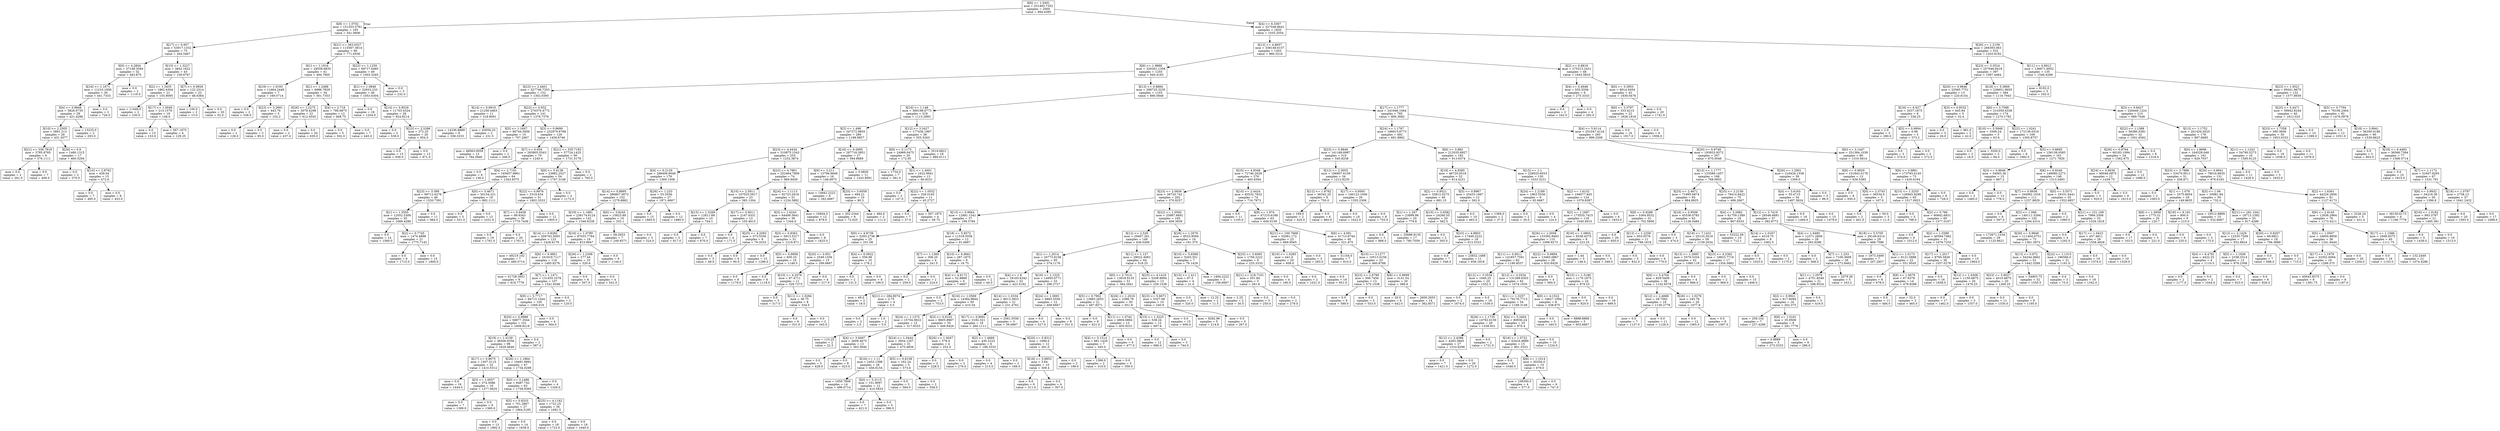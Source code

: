 digraph Tree {
node [shape=box] ;
0 [label="X[6] <= 1.5491\nmse = 331493.7352\nsamples = 2000\nvalue = 994.4385"] ;
1 [label="X[8] <= 1.0702\nmse = 151353.3781\nsamples = 165\nvalue = 541.0606"] ;
0 -> 1 [labeldistance=2.5, labelangle=45, headlabel="True"] ;
2 [label="X[17] <= 0.957\nmse = 53917.1332\nsamples = 75\nvalue = 264.3467"] ;
1 -> 2 ;
3 [label="X[0] <= 4.2804\nmse = 37148.3594\nsamples = 32\nvalue = 483.875"] ;
2 -> 3 ;
4 [label="X[16] <= 1.1671\nmse = 11210.1956\nsamples = 30\nvalue = 441.7333"] ;
3 -> 4 ;
5 [label="X[4] <= 5.9848\nmse = 5826.6735\nsamples = 28\nvalue = 421.4286"] ;
4 -> 5 ;
6 [label="X[10] <= 2.2505\nmse = 3891.213\nsamples = 26\nvalue = 431.3077"] ;
5 -> 6 ;
7 [label="X[21] <= 336.7819\nmse = 3785.8765\nsamples = 9\nvalue = 376.1111"] ;
6 -> 7 ;
8 [label="mse = 0.0\nsamples = 2\nvalue = 261.0"] ;
7 -> 8 ;
9 [label="mse = 0.0\nsamples = 7\nvalue = 409.0"] ;
7 -> 9 ;
10 [label="X[26] <= 0.9\nmse = 1480.1315\nsamples = 17\nvalue = 460.5294"] ;
6 -> 10 ;
11 [label="mse = 0.0\nsamples = 2\nvalue = 370.0"] ;
10 -> 11 ;
12 [label="X[10] <= 2.8762\nmse = 439.04\nsamples = 15\nvalue = 472.6"] ;
10 -> 12 ;
13 [label="mse = 0.0\nsamples = 7\nvalue = 495.0"] ;
12 -> 13 ;
14 [label="mse = 0.0\nsamples = 8\nvalue = 453.0"] ;
12 -> 14 ;
15 [label="mse = 13225.0\nsamples = 2\nvalue = 293.0"] ;
5 -> 15 ;
16 [label="mse = 0.0\nsamples = 2\nvalue = 726.0"] ;
4 -> 16 ;
17 [label="mse = 0.0\nsamples = 2\nvalue = 1116.0"] ;
3 -> 17 ;
18 [label="X[15] <= 1.3227\nmse = 3842.1622\nsamples = 43\nvalue = 100.9767"] ;
2 -> 18 ;
19 [label="X[2] <= 1.3435\nmse = 1862.6304\nsamples = 21\nvalue = 155.8095"] ;
18 -> 19 ;
20 [label="mse = 11449.0\nsamples = 2\nvalue = 230.0"] ;
19 -> 20 ;
21 [label="X[17] <= 1.0046\nmse = 213.1579\nsamples = 19\nvalue = 148.0"] ;
19 -> 21 ;
22 [label="mse = 0.0\nsamples = 15\nvalue = 153.0"] ;
21 -> 22 ;
23 [label="mse = 567.1875\nsamples = 4\nvalue = 129.25"] ;
21 -> 23 ;
24 [label="X[7] <= 0.9926\nmse = 122.2314\nsamples = 22\nvalue = 48.6364"] ;
18 -> 24 ;
25 [label="mse = 100.0\nsamples = 2\nvalue = 15.0"] ;
24 -> 25 ;
26 [label="mse = 0.0\nsamples = 20\nvalue = 52.0"] ;
24 -> 26 ;
27 [label="X[21] <= 363.0327\nmse = 115567.3814\nsamples = 90\nvalue = 771.6556"] ;
1 -> 27 ;
28 [label="X[1] <= 1.1916\nmse = 29559.6835\nsamples = 41\nvalue = 494.7805"] ;
27 -> 28 ;
29 [label="X[19] <= 1.0193\nmse = 11664.2449\nsamples = 7\nvalue = 169.5714"] ;
28 -> 29 ;
30 [label="mse = 0.0\nsamples = 2\nvalue = 338.0"] ;
29 -> 30 ;
31 [label="X[23] <= 3.2691\nmse = 443.76\nsamples = 5\nvalue = 102.2"] ;
29 -> 31 ;
32 [label="mse = 0.0\nsamples = 2\nvalue = 128.0"] ;
31 -> 32 ;
33 [label="mse = 0.0\nsamples = 3\nvalue = 85.0"] ;
31 -> 33 ;
34 [label="X[1] <= 1.2488\nmse = 6986.7829\nsamples = 34\nvalue = 561.7353"] ;
28 -> 34 ;
35 [label="X[26] <= 1.2275\nmse = 3078.4298\nsamples = 22\nvalue = 612.4545"] ;
34 -> 35 ;
36 [label="mse = 0.0\nsamples = 2\nvalue = 437.0"] ;
35 -> 36 ;
37 [label="mse = 0.0\nsamples = 20\nvalue = 630.0"] ;
35 -> 37 ;
38 [label="X[4] <= 2.718\nmse = 789.6875\nsamples = 12\nvalue = 468.75"] ;
34 -> 38 ;
39 [label="mse = 0.0\nsamples = 5\nvalue = 502.0"] ;
38 -> 39 ;
40 [label="mse = 0.0\nsamples = 7\nvalue = 445.0"] ;
38 -> 40 ;
41 [label="X[22] <= 1.1259\nmse = 69717.6485\nsamples = 49\nvalue = 1003.3265"] ;
27 -> 41 ;
42 [label="X[1] <= 1.0846\nmse = 32933.233\nsamples = 46\nvalue = 1053.6304"] ;
41 -> 42 ;
43 [label="mse = 0.0\nsamples = 18\nvalue = 1254.0"] ;
42 -> 43 ;
44 [label="X[14] <= 0.8529\nmse = 11703.4324\nsamples = 28\nvalue = 924.8214"] ;
42 -> 44 ;
45 [label="mse = 0.0\nsamples = 2\nvalue = 539.0"] ;
44 -> 45 ;
46 [label="X[23] <= 2.5286\nmse = 272.25\nsamples = 26\nvalue = 954.5"] ;
44 -> 46 ;
47 [label="mse = 0.0\nsamples = 13\nvalue = 938.0"] ;
46 -> 47 ;
48 [label="mse = 0.0\nsamples = 13\nvalue = 971.0"] ;
46 -> 48 ;
49 [label="mse = 0.0\nsamples = 3\nvalue = 232.0"] ;
41 -> 49 ;
50 [label="X[4] <= 6.3367\nmse = 327546.8641\nsamples = 1835\nvalue = 1035.2054"] ;
0 -> 50 [labeldistance=2.5, labelangle=-45, headlabel="False"] ;
51 [label="X[12] <= 4.8657\nmse = 336148.6157\nsamples = 1303\nvalue = 966.3216"] ;
50 -> 51 ;
52 [label="X[6] <= 1.9888\nmse = 320261.1358\nsamples = 1255\nvalue = 940.4183"] ;
51 -> 52 ;
53 [label="X[23] <= 2.4401\nmse = 327746.7353\nsamples = 152\nvalue = 1302.0395"] ;
52 -> 53 ;
54 [label="X[14] <= 0.9919\nmse = 21256.4463\nsamples = 11\nvalue = 318.9091"] ;
53 -> 54 ;
55 [label="mse = 14336.8889\nsamples = 9\nvalue = 338.3333"] ;
54 -> 55 ;
56 [label="mse = 43056.25\nsamples = 2\nvalue = 231.5"] ;
54 -> 56 ;
57 [label="X[22] <= 0.932\nmse = 270370.4772\nsamples = 141\nvalue = 1378.7376"] ;
53 -> 57 ;
58 [label="X[5] <= 1.1607\nmse = 80744.5956\nsamples = 15\nvalue = 707.2667"] ;
57 -> 58 ;
59 [label="mse = 48563.0059\nsamples = 13\nvalue = 784.3846"] ;
58 -> 59 ;
60 [label="mse = 0.0\nsamples = 2\nvalue = 206.0"] ;
58 -> 60 ;
61 [label="X[3] <= 0.9699\nmse = 232879.6798\nsamples = 126\nvalue = 1458.6746"] ;
57 -> 61 ;
62 [label="X[7] <= 0.959\nmse = 265805.5543\nsamples = 70\nvalue = 1240.4"] ;
61 -> 62 ;
63 [label="mse = 0.0\nsamples = 6\nvalue = 136.0"] ;
62 -> 63 ;
64 [label="X[4] <= 2.7191\nmse = 165657.9961\nsamples = 64\nvalue = 1343.9375"] ;
62 -> 64 ;
65 [label="X[23] <= 3.399\nmse = 99712.6276\nsamples = 46\nvalue = 1520.7391"] ;
64 -> 65 ;
66 [label="X[1] <= 1.3505\nmse = 12052.5306\nsamples = 35\nvalue = 1689.4286"] ;
65 -> 66 ;
67 [label="mse = 0.0\nsamples = 14\nvalue = 1560.0"] ;
66 -> 67 ;
68 [label="X[2] <= 0.7745\nmse = 1474.4898\nsamples = 21\nvalue = 1775.7143"] ;
66 -> 68 ;
69 [label="mse = 0.0\nsamples = 6\nvalue = 1715.0"] ;
68 -> 69 ;
70 [label="mse = 0.0\nsamples = 15\nvalue = 1800.0"] ;
68 -> 70 ;
71 [label="mse = 0.0\nsamples = 11\nvalue = 984.0"] ;
65 -> 71 ;
72 [label="X[0] <= 5.4671\nmse = 50154.321\nsamples = 18\nvalue = 892.1111"] ;
64 -> 72 ;
73 [label="mse = 0.0\nsamples = 5\nvalue = 531.0"] ;
72 -> 73 ;
74 [label="mse = 0.0\nsamples = 13\nvalue = 1031.0"] ;
72 -> 74 ;
75 [label="X[21] <= 335.7183\nmse = 57724.1425\nsamples = 56\nvalue = 1731.5179"] ;
61 -> 75 ;
76 [label="X[0] <= 5.4136\nmse = 23982.2527\nsamples = 54\nvalue = 1767.3148"] ;
75 -> 76 ;
77 [label="X[22] <= 0.9976\nmse = 3319.634\nsamples = 51\nvalue = 1802.3333"] ;
76 -> 77 ;
78 [label="X[7] <= 0.9458\nmse = 99.9343\nsamples = 39\nvalue = 1770.7436"] ;
77 -> 78 ;
79 [label="mse = 0.0\nsamples = 19\nvalue = 1781.0"] ;
78 -> 79 ;
80 [label="mse = 0.0\nsamples = 20\nvalue = 1761.0"] ;
78 -> 80 ;
81 [label="mse = 0.0\nsamples = 12\nvalue = 1905.0"] ;
77 -> 81 ;
82 [label="mse = 0.0\nsamples = 3\nvalue = 1172.0"] ;
76 -> 82 ;
83 [label="mse = 0.0\nsamples = 2\nvalue = 765.0"] ;
75 -> 83 ;
84 [label="X[13] <= 0.8884\nmse = 298725.3235\nsamples = 1103\nvalue = 890.5848"] ;
52 -> 84 ;
85 [label="X[16] <= 1.148\nmse = 369198.6773\nsamples = 318\nvalue = 1113.2893"] ;
84 -> 85 ;
86 [label="X[2] <= 1.498\nmse = 347272.9855\nsamples = 280\nvalue = 1188.9857"] ;
85 -> 86 ;
87 [label="X[23] <= 4.4434\nmse = 310875.1543\nsamples = 253\nvalue = 1252.3874"] ;
86 -> 87 ;
88 [label="X[4] <= 6.2129\nmse = 288409.9046\nsamples = 179\nvalue = 1369.1508"] ;
87 -> 88 ;
89 [label="X[14] <= 0.8895\nmse = 286807.0072\nsamples = 152\nvalue = 1279.8882"] ;
88 -> 89 ;
90 [label="X[19] <= 1.1881\nmse = 238174.6124\nsamples = 142\nvalue = 1346.6338"] ;
89 -> 90 ;
91 [label="X[14] <= 0.8282\nmse = 209743.3093\nsamples = 123\nvalue = 1428.6179"] ;
90 -> 91 ;
92 [label="mse = 49219.102\nsamples = 7\nvalue = 480.5714"] ;
91 -> 92 ;
93 [label="X[8] <= 0.9851\nmse = 161919.7117\nsamples = 116\nvalue = 1485.8276"] ;
91 -> 93 ;
94 [label="mse = 41728.3951\nsamples = 9\nvalue = 818.7778"] ;
93 -> 94 ;
95 [label="X[7] <= 1.1471\nmse = 131455.1079\nsamples = 107\nvalue = 1541.9346"] ;
93 -> 95 ;
96 [label="X[9] <= 5.7717\nmse = 94713.1044\nsamples = 105\nvalue = 1569.019"] ;
95 -> 96 ;
97 [label="X[20] <= 0.9988\nmse = 56877.3544\nsamples = 101\nvalue = 1608.8218"] ;
96 -> 97 ;
98 [label="X[19] <= 1.0159\nmse = 36506.9356\nsamples = 99\nvalue = 1629.4646"] ;
97 -> 98 ;
99 [label="X[17] <= 0.8675\nmse = 1307.3115\nsamples = 32\nvalue = 1410.5312"] ;
98 -> 99 ;
100 [label="mse = 0.0\nsamples = 16\nvalue = 1444.0"] ;
99 -> 100 ;
101 [label="X[3] <= 1.0057\nmse = 374.3086\nsamples = 16\nvalue = 1377.0625"] ;
99 -> 101 ;
102 [label="mse = 0.0\nsamples = 7\nvalue = 1399.0"] ;
101 -> 102 ;
103 [label="mse = 0.0\nsamples = 9\nvalue = 1360.0"] ;
101 -> 103 ;
104 [label="X[26] <= 1.1864\nmse = 19491.9991\nsamples = 67\nvalue = 1734.0299"] ;
98 -> 104 ;
105 [label="X[0] <= 3.1488\nmse = 9487.742\nsamples = 63\nvalue = 1759.9365"] ;
104 -> 105 ;
106 [label="X[5] <= 0.8333\nmse = 701.2867\nsamples = 27\nvalue = 1864.5185"] ;
105 -> 106 ;
107 [label="mse = 0.0\nsamples = 13\nvalue = 1892.0"] ;
106 -> 107 ;
108 [label="mse = 0.0\nsamples = 14\nvalue = 1839.0"] ;
106 -> 108 ;
109 [label="X[25] <= 4.1182\nmse = 1722.25\nsamples = 36\nvalue = 1681.5"] ;
105 -> 109 ;
110 [label="mse = 0.0\nsamples = 18\nvalue = 1723.0"] ;
109 -> 110 ;
111 [label="mse = 0.0\nsamples = 18\nvalue = 1640.0"] ;
109 -> 111 ;
112 [label="mse = 0.0\nsamples = 4\nvalue = 1326.0"] ;
104 -> 112 ;
113 [label="mse = 0.0\nsamples = 2\nvalue = 587.0"] ;
97 -> 113 ;
114 [label="mse = 0.0\nsamples = 4\nvalue = 564.0"] ;
96 -> 114 ;
115 [label="mse = 0.0\nsamples = 2\nvalue = 120.0"] ;
95 -> 115 ;
116 [label="X[16] <= 1.0789\nmse = 97033.7784\nsamples = 19\nvalue = 815.8947"] ;
90 -> 116 ;
117 [label="X[26] <= 1.2308\nmse = 277.44\nsamples = 10\nvalue = 520.6"] ;
116 -> 117 ;
118 [label="mse = 0.0\nsamples = 6\nvalue = 507.0"] ;
117 -> 118 ;
119 [label="mse = 0.0\nsamples = 4\nvalue = 541.0"] ;
117 -> 119 ;
120 [label="mse = 0.0\nsamples = 9\nvalue = 1144.0"] ;
116 -> 120 ;
121 [label="X[0] <= 3.8245\nmse = 15823.89\nsamples = 10\nvalue = 332.1"] ;
89 -> 121 ;
122 [label="mse = 59.2653\nsamples = 7\nvalue = 249.8571"] ;
121 -> 122 ;
123 [label="mse = 0.0\nsamples = 3\nvalue = 524.0"] ;
121 -> 123 ;
124 [label="X[26] <= 1.233\nmse = 55.5556\nsamples = 27\nvalue = 1871.6667"] ;
88 -> 124 ;
125 [label="mse = 0.0\nsamples = 15\nvalue = 1865.0"] ;
124 -> 125 ;
126 [label="mse = 0.0\nsamples = 12\nvalue = 1880.0"] ;
124 -> 126 ;
127 [label="X[23] <= 4.7801\nmse = 252464.7809\nsamples = 74\nvalue = 969.9459"] ;
87 -> 127 ;
128 [label="X[10] <= 2.5911\nmse = 107025.5917\nsamples = 23\nvalue = 383.1304"] ;
127 -> 128 ;
129 [label="X[15] <= 1.3269\nmse = 12811.89\nsamples = 10\nvalue = 744.1"] ;
128 -> 129 ;
130 [label="mse = 0.0\nsamples = 3\nvalue = 917.0"] ;
129 -> 130 ;
131 [label="mse = 0.0\nsamples = 7\nvalue = 670.0"] ;
129 -> 131 ;
132 [label="X[17] <= 0.9011\nmse = 2167.6331\nsamples = 13\nvalue = 105.4615"] ;
128 -> 132 ;
133 [label="mse = 0.0\nsamples = 4\nvalue = 171.0"] ;
132 -> 133 ;
134 [label="X[25] <= 4.2093\nmse = 373.5556\nsamples = 9\nvalue = 76.3333"] ;
132 -> 134 ;
135 [label="mse = 0.0\nsamples = 3\nvalue = 49.0"] ;
134 -> 135 ;
136 [label="mse = 0.0\nsamples = 6\nvalue = 90.0"] ;
134 -> 136 ;
137 [label="X[24] <= 1.1113\nmse = 92723.2618\nsamples = 51\nvalue = 1234.5882"] ;
127 -> 137 ;
138 [label="X[3] <= 1.0243\nmse = 64406.5641\nsamples = 39\nvalue = 1344.0"] ;
137 -> 138 ;
139 [label="X[3] <= 0.8362\nmse = 5913.5317\nsamples = 31\nvalue = 1219.871"] ;
138 -> 139 ;
140 [label="mse = 0.0\nsamples = 15\nvalue = 1296.0"] ;
139 -> 140 ;
141 [label="X[5] <= 0.9908\nmse = 930.25\nsamples = 16\nvalue = 1148.5"] ;
139 -> 141 ;
142 [label="mse = 0.0\nsamples = 8\nvalue = 1179.0"] ;
141 -> 142 ;
143 [label="mse = 0.0\nsamples = 8\nvalue = 1118.0"] ;
141 -> 143 ;
144 [label="mse = 0.0\nsamples = 8\nvalue = 1825.0"] ;
138 -> 144 ;
145 [label="mse = 19404.0\nsamples = 12\nvalue = 879.0"] ;
137 -> 145 ;
146 [label="X[18] <= 9.2695\nmse = 297716.3951\nsamples = 27\nvalue = 594.8889"] ;
86 -> 146 ;
147 [label="X[9] <= 3.211\nmse = 13706.9648\nsamples = 16\nvalue = 148.6875"] ;
146 -> 147 ;
148 [label="mse = 14942.2222\nsamples = 6\nvalue = 262.6667"] ;
147 -> 148 ;
149 [label="X[25] <= 3.6058\nmse = 494.21\nsamples = 10\nvalue = 80.3"] ;
147 -> 149 ;
150 [label="mse = 202.2344\nsamples = 8\nvalue = 72.625"] ;
149 -> 150 ;
151 [label="mse = 484.0\nsamples = 2\nvalue = 111.0"] ;
149 -> 151 ;
152 [label="mse = 0.0826\nsamples = 11\nvalue = 1243.9091"] ;
146 -> 152 ;
153 [label="X[12] <= 3.3427\nmse = 177436.1967\nsamples = 38\nvalue = 555.5263"] ;
85 -> 153 ;
154 [label="X[9] <= 5.1173\nmse = 24969.0475\nsamples = 20\nvalue = 172.95"] ;
153 -> 154 ;
155 [label="mse = 1734.0\nsamples = 7\nvalue = 381.0"] ;
154 -> 155 ;
156 [label="X[1] <= 1.4001\nmse = 1622.9941\nsamples = 13\nvalue = 60.9231"] ;
154 -> 156 ;
157 [label="mse = 0.0\nsamples = 2\nvalue = 147.0"] ;
156 -> 157 ;
158 [label="X[22] <= 1.0552\nmse = 326.0165\nsamples = 11\nvalue = 45.2727"] ;
156 -> 158 ;
159 [label="mse = 0.0\nsamples = 7\nvalue = 37.0"] ;
158 -> 159 ;
160 [label="mse = 567.1875\nsamples = 4\nvalue = 59.75"] ;
158 -> 160 ;
161 [label="mse = 3519.6821\nsamples = 18\nvalue = 980.6111"] ;
153 -> 161 ;
162 [label="X[17] <= 1.1777\nmse = 241946.1944\nsamples = 785\nvalue = 800.3682"] ;
84 -> 162 ;
163 [label="X[24] <= 1.1767\nmse = 198915.8773\nsamples = 492\nvalue = 681.8862"] ;
162 -> 163 ;
164 [label="X[23] <= 5.8849\nmse = 141168.6987\nsamples = 310\nvalue = 545.8258"] ;
163 -> 164 ;
165 [label="X[25] <= 4.9348\nmse = 72746.2028\nsamples = 276\nvalue = 463.6594"] ;
164 -> 165 ;
166 [label="X[23] <= 2.0836\nmse = 36720.742\nsamples = 202\nvalue = 370.9257"] ;
165 -> 166 ;
167 [label="X[13] <= 0.9664\nmse = 12881.1541\nsamples = 37\nvalue = 199.3784"] ;
166 -> 167 ;
168 [label="X[0] <= 4.8739\nmse = 5293.2736\nsamples = 25\nvalue = 251.08"] ;
167 -> 168 ;
169 [label="X[20] <= 0.951\nmse = 2549.1556\nsamples = 15\nvalue = 299.6667"] ;
168 -> 169 ;
170 [label="X[10] <= 4.2076\nmse = 87.4711\nsamples = 11\nvalue = 329.7273"] ;
169 -> 170 ;
171 [label="mse = 0.0\nsamples = 3\nvalue = 317.0"] ;
170 -> 171 ;
172 [label="X[11] <= 1.0284\nmse = 36.75\nsamples = 8\nvalue = 334.5"] ;
170 -> 172 ;
173 [label="mse = 0.0\nsamples = 6\nvalue = 331.0"] ;
172 -> 173 ;
174 [label="mse = 0.0\nsamples = 2\nvalue = 345.0"] ;
172 -> 174 ;
175 [label="mse = 0.0\nsamples = 4\nvalue = 217.0"] ;
169 -> 175 ;
176 [label="X[4] <= 6.0922\nmse = 556.96\nsamples = 10\nvalue = 178.2"] ;
168 -> 176 ;
177 [label="mse = 0.0\nsamples = 2\nvalue = 131.0"] ;
176 -> 177 ;
178 [label="mse = 0.0\nsamples = 8\nvalue = 190.0"] ;
176 -> 178 ;
179 [label="X[18] <= 5.9572\nmse = 11518.5556\nsamples = 12\nvalue = 91.6667"] ;
167 -> 179 ;
180 [label="X[7] <= 1.1369\nmse = 306.25\nsamples = 4\nvalue = 241.5"] ;
179 -> 180 ;
181 [label="mse = 0.0\nsamples = 2\nvalue = 259.0"] ;
180 -> 181 ;
182 [label="mse = 0.0\nsamples = 2\nvalue = 224.0"] ;
180 -> 182 ;
183 [label="X[10] <= 6.8661\nmse = 287.1875\nsamples = 8\nvalue = 16.75"] ;
179 -> 183 ;
184 [label="X[4] <= 4.6172\nmse = 52.8889\nsamples = 6\nvalue = 7.6667"] ;
183 -> 184 ;
185 [label="mse = 49.0\nsamples = 2\nvalue = 16.0"] ;
184 -> 185 ;
186 [label="X[21] <= 284.8074\nmse = 2.75\nsamples = 4\nvalue = 3.5"] ;
184 -> 186 ;
187 [label="mse = 0.0\nsamples = 2\nvalue = 2.0"] ;
186 -> 187 ;
188 [label="mse = 1.0\nsamples = 2\nvalue = 5.0"] ;
186 -> 188 ;
189 [label="mse = 0.0\nsamples = 2\nvalue = 44.0"] ;
183 -> 189 ;
190 [label="X[22] <= 1.0592\nmse = 33987.6691\nsamples = 165\nvalue = 409.3939"] ;
166 -> 190 ;
191 [label="X[12] <= 2.529\nmse = 29407.261\nsamples = 149\nvalue = 436.0268"] ;
190 -> 191 ;
192 [label="X[1] <= 1.2014\nmse = 20773.9156\nsamples = 85\nvalue = 374.1176"] ;
191 -> 192 ;
193 [label="X[4] <= 1.8\nmse = 18183.6342\nsamples = 52\nvalue = 423.5192"] ;
192 -> 193 ;
194 [label="mse = 0.0\nsamples = 2\nvalue = 753.0"] ;
193 -> 194 ;
195 [label="X[16] <= 1.0569\nmse = 14394.9844\nsamples = 50\nvalue = 410.34"] ;
193 -> 195 ;
196 [label="X[24] <= 1.1375\nmse = 15704.0622\nsamples = 15\nvalue = 317.9333"] ;
195 -> 196 ;
197 [label="mse = 110.25\nsamples = 2\nvalue = 22.5"] ;
196 -> 197 ;
198 [label="X[4] <= 3.9497\nmse = 2609.4675\nsamples = 13\nvalue = 363.3846"] ;
196 -> 198 ;
199 [label="mse = 0.0\nsamples = 5\nvalue = 428.0"] ;
198 -> 199 ;
200 [label="mse = 0.0\nsamples = 8\nvalue = 323.0"] ;
198 -> 200 ;
201 [label="X[3] <= 0.9102\nmse = 8605.9967\nsamples = 35\nvalue = 449.9429"] ;
195 -> 201 ;
202 [label="X[24] <= 1.0444\nmse = 3934.1207\nsamples = 31\nvalue = 475.4839"] ;
201 -> 202 ;
203 [label="X[16] <= 1.11\nmse = 2452.1598\nsamples = 26\nvalue = 456.6154"] ;
202 -> 203 ;
204 [label="mse = 1050.7806\nsamples = 14\nvalue = 496.0714"] ;
203 -> 204 ;
205 [label="X[0] <= 5.3115\nmse = 151.9097\nsamples = 12\nvalue = 410.5833"] ;
203 -> 205 ;
206 [label="mse = 0.0\nsamples = 7\nvalue = 421.0"] ;
205 -> 206 ;
207 [label="mse = 0.0\nsamples = 5\nvalue = 396.0"] ;
205 -> 207 ;
208 [label="X[5] <= 0.8158\nmse = 162.24\nsamples = 5\nvalue = 573.6"] ;
202 -> 208 ;
209 [label="mse = 0.0\nsamples = 3\nvalue = 584.0"] ;
208 -> 209 ;
210 [label="mse = 0.0\nsamples = 2\nvalue = 558.0"] ;
208 -> 210 ;
211 [label="X[26] <= 1.0047\nmse = 576.0\nsamples = 4\nvalue = 252.0"] ;
201 -> 211 ;
212 [label="mse = 0.0\nsamples = 2\nvalue = 228.0"] ;
211 -> 212 ;
213 [label="mse = 0.0\nsamples = 2\nvalue = 276.0"] ;
211 -> 213 ;
214 [label="X[16] <= 1.1325\nmse = 14950.0771\nsamples = 33\nvalue = 296.2727"] ;
192 -> 214 ;
215 [label="X[14] <= 1.0334\nmse = 8013.3923\nsamples = 21\nvalue = 231.4762"] ;
214 -> 215 ;
216 [label="X[17] <= 0.9091\nmse = 3182.321\nsamples = 18\nvalue = 260.1111"] ;
215 -> 216 ;
217 [label="X[2] <= 1.4669\nmse = 430.2222\nsamples = 6\nvalue = 198.3333"] ;
216 -> 217 ;
218 [label="mse = 0.0\nsamples = 4\nvalue = 213.0"] ;
217 -> 218 ;
219 [label="mse = 0.0\nsamples = 2\nvalue = 169.0"] ;
217 -> 219 ;
220 [label="X[20] <= 0.8312\nmse = 1696.0\nsamples = 12\nvalue = 291.0"] ;
216 -> 220 ;
221 [label="X[18] <= 5.8853\nmse = 3.84\nsamples = 10\nvalue = 309.4"] ;
220 -> 221 ;
222 [label="mse = 0.0\nsamples = 6\nvalue = 311.0"] ;
221 -> 222 ;
223 [label="mse = 0.0\nsamples = 4\nvalue = 307.0"] ;
221 -> 223 ;
224 [label="mse = 0.0\nsamples = 2\nvalue = 199.0"] ;
220 -> 224 ;
225 [label="mse = 2561.5556\nsamples = 3\nvalue = 59.6667"] ;
215 -> 225 ;
226 [label="X[24] <= 1.0691\nmse = 6883.5556\nsamples = 12\nvalue = 409.6667"] ;
214 -> 226 ;
227 [label="mse = 0.0\nsamples = 4\nvalue = 527.0"] ;
226 -> 227 ;
228 [label="mse = 0.0\nsamples = 8\nvalue = 351.0"] ;
226 -> 228 ;
229 [label="X[11] <= 1.127\nmse = 29022.4063\nsamples = 64\nvalue = 518.25"] ;
191 -> 229 ;
230 [label="X[0] <= 2.7014\nmse = 13618.9135\nsamples = 51\nvalue = 584.2941"] ;
229 -> 230 ;
231 [label="X[5] <= 0.7902\nmse = 13883.2653\nsamples = 21\nvalue = 487.8571"] ;
230 -> 231 ;
232 [label="mse = 0.0\nsamples = 8\nvalue = 621.0"] ;
231 -> 232 ;
233 [label="X[11] <= 1.0742\nmse = 4804.6864\nsamples = 13\nvalue = 405.9231"] ;
231 -> 233 ;
234 [label="X[4] <= 5.1514\nmse = 881.1429\nsamples = 7\nvalue = 345.0"] ;
233 -> 234 ;
235 [label="mse = 1369.0\nsamples = 2\nvalue = 310.0"] ;
234 -> 235 ;
236 [label="mse = 0.0\nsamples = 5\nvalue = 359.0"] ;
234 -> 236 ;
237 [label="mse = 0.0\nsamples = 6\nvalue = 477.0"] ;
233 -> 237 ;
238 [label="X[26] <= 1.2016\nmse = 2366.76\nsamples = 30\nvalue = 651.8"] ;
230 -> 238 ;
239 [label="X[15] <= 1.3225\nmse = 538.24\nsamples = 15\nvalue = 697.6"] ;
238 -> 239 ;
240 [label="mse = 0.0\nsamples = 12\nvalue = 686.0"] ;
239 -> 240 ;
241 [label="mse = 0.0\nsamples = 3\nvalue = 744.0"] ;
239 -> 241 ;
242 [label="mse = 0.0\nsamples = 15\nvalue = 606.0"] ;
238 -> 242 ;
243 [label="X[25] <= 4.1418\nmse = 5208.8994\nsamples = 13\nvalue = 259.1538"] ;
229 -> 243 ;
244 [label="X[23] <= 5.6671\nmse = 5327.69\nsamples = 10\nvalue = 240.9"] ;
243 -> 244 ;
245 [label="mse = 9292.96\nsamples = 5\nvalue = 214.8"] ;
244 -> 245 ;
246 [label="mse = 0.0\nsamples = 5\nvalue = 267.0"] ;
244 -> 246 ;
247 [label="mse = 0.0\nsamples = 3\nvalue = 320.0"] ;
243 -> 247 ;
248 [label="X[26] <= 1.2076\nmse = 8523.8594\nsamples = 16\nvalue = 161.375"] ;
190 -> 248 ;
249 [label="X[10] <= 5.6568\nmse = 5203.551\nsamples = 7\nvalue = 79.1429"] ;
248 -> 249 ;
250 [label="X[15] <= 1.411\nmse = 97.5\nsamples = 4\nvalue = 21.0"] ;
249 -> 250 ;
251 [label="mse = 12.25\nsamples = 2\nvalue = 11.5"] ;
250 -> 251 ;
252 [label="mse = 2.25\nsamples = 2\nvalue = 30.5"] ;
250 -> 252 ;
253 [label="mse = 1494.2222\nsamples = 3\nvalue = 156.6667"] ;
249 -> 253 ;
254 [label="X[25] <= 3.6095\nmse = 1756.2222\nsamples = 9\nvalue = 225.3333"] ;
248 -> 254 ;
255 [label="X[21] <= 218.7101\nmse = 201.84\nsamples = 5\nvalue = 261.6"] ;
254 -> 255 ;
256 [label="mse = 0.0\nsamples = 3\nvalue = 250.0"] ;
255 -> 256 ;
257 [label="mse = 0.0\nsamples = 2\nvalue = 279.0"] ;
255 -> 257 ;
258 [label="mse = 0.0\nsamples = 4\nvalue = 180.0"] ;
254 -> 258 ;
259 [label="X[10] <= 2.4424\nmse = 83532.7832\nsamples = 74\nvalue = 716.7973"] ;
165 -> 259 ;
260 [label="mse = 0.0\nsamples = 11\nvalue = 1105.0"] ;
259 -> 260 ;
261 [label="X[9] <= 1.974\nmse = 67210.6188\nsamples = 63\nvalue = 649.0159"] ;
259 -> 261 ;
262 [label="X[21] <= 100.7668\nmse = 52061.172\nsamples = 23\nvalue = 869.9565"] ;
261 -> 262 ;
263 [label="X[16] <= 1.0285\nmse = 441.0\nsamples = 20\nvalue = 958.0"] ;
262 -> 263 ;
264 [label="mse = 0.0\nsamples = 2\nvalue = 1021.0"] ;
263 -> 264 ;
265 [label="mse = 0.0\nsamples = 18\nvalue = 951.0"] ;
263 -> 265 ;
266 [label="mse = 0.0\nsamples = 3\nvalue = 283.0"] ;
262 -> 266 ;
267 [label="X[6] <= 4.091\nmse = 31713.6744\nsamples = 40\nvalue = 521.975"] ;
261 -> 267 ;
268 [label="mse = 31104.0\nsamples = 7\nvalue = 810.0"] ;
267 -> 268 ;
269 [label="X[10] <= 3.1277\nmse = 10513.0156\nsamples = 33\nvalue = 460.8788"] ;
267 -> 269 ;
270 [label="X[23] <= 2.6799\nmse = 306.7456\nsamples = 13\nvalue = 575.1538"] ;
269 -> 270 ;
271 [label="mse = 0.0\nsamples = 8\nvalue = 589.0"] ;
270 -> 271 ;
272 [label="mse = 0.0\nsamples = 5\nvalue = 553.0"] ;
270 -> 272 ;
273 [label="X[8] <= 0.9699\nmse = 3141.54\nsamples = 20\nvalue = 386.6"] ;
269 -> 273 ;
274 [label="mse = 20.0\nsamples = 6\nvalue = 442.0"] ;
273 -> 274 ;
275 [label="mse = 2600.2653\nsamples = 14\nvalue = 362.8571"] ;
273 -> 275 ;
276 [label="X[12] <= 2.3055\nmse = 196907.6159\nsamples = 34\nvalue = 1212.8235"] ;
164 -> 276 ;
277 [label="X[12] <= 1.9792\nmse = 36342.25\nsamples = 8\nvalue = 750.0"] ;
276 -> 277 ;
278 [label="mse = 169.0\nsamples = 2\nvalue = 420.0"] ;
277 -> 278 ;
279 [label="mse = 0.0\nsamples = 6\nvalue = 860.0"] ;
277 -> 279 ;
280 [label="X[17] <= 0.9565\nmse = 160123.1006\nsamples = 26\nvalue = 1355.2308"] ;
276 -> 280 ;
281 [label="mse = 0.0\nsamples = 18\nvalue = 1622.0"] ;
280 -> 281 ;
282 [label="mse = 0.0\nsamples = 8\nvalue = 755.0"] ;
280 -> 282 ;
283 [label="X[6] <= 3.883\nmse = 212035.6927\nsamples = 182\nvalue = 913.6374"] ;
163 -> 283 ;
284 [label="X[18] <= 4.8385\nmse = 46720.0518\nsamples = 52\nvalue = 614.4231"] ;
283 -> 284 ;
285 [label="X[2] <= 0.9521\nmse = 33812.0275\nsamples = 40\nvalue = 681.15"] ;
284 -> 285 ;
286 [label="X[1] <= 1.267\nmse = 23899.86\nsamples = 20\nvalue = 779.8"] ;
285 -> 286 ;
287 [label="mse = 0.0\nsamples = 3\nvalue = 888.0"] ;
286 -> 287 ;
288 [label="mse = 25686.9135\nsamples = 17\nvalue = 760.7059"] ;
286 -> 288 ;
289 [label="X[10] <= 3.6582\nmse = 24260.55\nsamples = 20\nvalue = 582.5"] ;
285 -> 289 ;
290 [label="mse = 0.0\nsamples = 2\nvalue = 305.0"] ;
289 -> 290 ;
291 [label="X[23] <= 4.8803\nmse = 17449.2222\nsamples = 18\nvalue = 613.3333"] ;
289 -> 291 ;
292 [label="mse = 0.0\nsamples = 7\nvalue = 546.0"] ;
291 -> 292 ;
293 [label="mse = 23832.1488\nsamples = 11\nvalue = 656.1818"] ;
291 -> 293 ;
294 [label="X[5] <= 0.8967\nmse = 25433.1667\nsamples = 12\nvalue = 392.0"] ;
284 -> 294 ;
295 [label="mse = 0.0\nsamples = 10\nvalue = 463.0"] ;
294 -> 295 ;
296 [label="mse = 1369.0\nsamples = 2\nvalue = 37.0"] ;
294 -> 296 ;
297 [label="X[15] <= 1.1\nmse = 228025.6033\nsamples = 130\nvalue = 1033.3231"] ;
283 -> 297 ;
298 [label="X[24] <= 1.2189\nmse = 1963.5556\nsamples = 6\nvalue = 92.6667"] ;
297 -> 298 ;
299 [label="mse = 0.0\nsamples = 2\nvalue = 30.0"] ;
298 -> 299 ;
300 [label="mse = 0.0\nsamples = 4\nvalue = 124.0"] ;
298 -> 300 ;
301 [label="X[2] <= 1.6152\nmse = 194077.845\nsamples = 124\nvalue = 1078.8387"] ;
297 -> 301 ;
302 [label="X[2] <= 1.1697\nmse = 173555.7415\nsamples = 118\nvalue = 1040.4915"] ;
301 -> 302 ;
303 [label="X[26] <= 1.2056\nmse = 133392.8493\nsamples = 110\nvalue = 1099.9273"] ;
302 -> 303 ;
304 [label="X[11] <= 0.9011\nmse = 141857.7591\nsamples = 82\nvalue = 1190.8537"] ;
303 -> 304 ;
305 [label="X[12] <= 3.3534\nmse = 1640.25\nsamples = 20\nvalue = 1552.5"] ;
304 -> 305 ;
306 [label="mse = 0.0\nsamples = 2\nvalue = 1674.0"] ;
305 -> 306 ;
307 [label="mse = 0.0\nsamples = 18\nvalue = 1539.0"] ;
305 -> 307 ;
308 [label="X[12] <= 3.3534\nmse = 131289.9303\nsamples = 62\nvalue = 1074.1935"] ;
304 -> 308 ;
309 [label="X[1] <= 1.3257\nmse = 79176.7713\nsamples = 54\nvalue = 1168.3148"] ;
308 -> 309 ;
310 [label="X[26] <= 1.1735\nmse = 14782.6159\nsamples = 29\nvalue = 1338.931"] ;
309 -> 310 ;
311 [label="X[12] <= 2.4398\nmse = 4263.5665\nsamples = 27\nvalue = 1310.6296"] ;
310 -> 311 ;
312 [label="mse = 0.0\nsamples = 7\nvalue = 1421.0"] ;
311 -> 312 ;
313 [label="mse = 0.0\nsamples = 20\nvalue = 1272.0"] ;
311 -> 313 ;
314 [label="mse = 0.0\nsamples = 2\nvalue = 1721.0"] ;
310 -> 314 ;
315 [label="X[4] <= 5.3404\nmse = 80936.24\nsamples = 25\nvalue = 970.4"] ;
309 -> 315 ;
316 [label="X[16] <= 1.0722\nmse = 63434.8889\nsamples = 15\nvalue = 801.3333"] ;
315 -> 316 ;
317 [label="mse = 0.0\nsamples = 5\nvalue = 1046.0"] ;
316 -> 317 ;
318 [label="X[8] <= 1.1014\nmse = 50256.0\nsamples = 10\nvalue = 679.0"] ;
316 -> 318 ;
319 [label="mse = 108300.0\nsamples = 4\nvalue = 577.0"] ;
318 -> 319 ;
320 [label="mse = 0.0\nsamples = 6\nvalue = 747.0"] ;
318 -> 320 ;
321 [label="mse = 0.0\nsamples = 10\nvalue = 1224.0"] ;
315 -> 321 ;
322 [label="X[0] <= 4.1522\nmse = 19627.1094\nsamples = 8\nvalue = 438.875"] ;
308 -> 322 ;
323 [label="mse = 0.0\nsamples = 5\nvalue = 340.0"] ;
322 -> 323 ;
324 [label="mse = 8888.8889\nsamples = 3\nvalue = 603.6667"] ;
322 -> 324 ;
325 [label="X[22] <= 0.9894\nmse = 13483.0867\nsamples = 28\nvalue = 833.6429"] ;
303 -> 325 ;
326 [label="mse = 0.0\nsamples = 4\nvalue = 560.0"] ;
325 -> 326 ;
327 [label="X[15] <= 1.5186\nmse = 1170.1875\nsamples = 24\nvalue = 879.25"] ;
325 -> 327 ;
328 [label="mse = 0.0\nsamples = 6\nvalue = 820.0"] ;
327 -> 328 ;
329 [label="mse = 0.0\nsamples = 18\nvalue = 899.0"] ;
327 -> 329 ;
330 [label="X[16] <= 1.0804\nmse = 9338.4375\nsamples = 8\nvalue = 223.25"] ;
302 -> 330 ;
331 [label="mse = 1.44\nsamples = 5\nvalue = 148.4"] ;
330 -> 331 ;
332 [label="mse = 0.0\nsamples = 3\nvalue = 348.0"] ;
330 -> 332 ;
333 [label="mse = 0.0\nsamples = 6\nvalue = 1833.0"] ;
301 -> 333 ;
334 [label="X[4] <= 5.9114\nmse = 251047.4124\nsamples = 293\nvalue = 999.3208"] ;
162 -> 334 ;
335 [label="X[20] <= 0.9748\nmse = 193933.9372\nsamples = 207\nvalue = 870.0048"] ;
334 -> 335 ;
336 [label="X[15] <= 1.1777\nmse = 133589.1457\nsamples = 168\nvalue = 768.0952"] ;
335 -> 336 ;
337 [label="X[25] <= 2.4671\nmse = 71995.6874\nsamples = 93\nvalue = 984.8925"] ;
336 -> 337 ;
338 [label="X[8] <= 0.9288\nmse = 5364.9532\nsamples = 31\nvalue = 702.5806"] ;
337 -> 338 ;
339 [label="mse = 0.0\nsamples = 20\nvalue = 650.0"] ;
338 -> 339 ;
340 [label="X[13] <= 1.2258\nmse = 953.0579\nsamples = 11\nvalue = 798.1818"] ;
338 -> 340 ;
341 [label="mse = 0.0\nsamples = 5\nvalue = 832.0"] ;
340 -> 341 ;
342 [label="mse = 0.0\nsamples = 6\nvalue = 770.0"] ;
340 -> 342 ;
343 [label="X[19] <= 0.9506\nmse = 45536.0783\nsamples = 62\nvalue = 1126.0484"] ;
337 -> 343 ;
344 [label="mse = 0.0\nsamples = 3\nvalue = 474.0"] ;
343 -> 344 ;
345 [label="X[18] <= 7.1431\nmse = 25133.5519\nsamples = 59\nvalue = 1159.2034"] ;
343 -> 345 ;
346 [label="X[13] <= 1.2685\nmse = 5576.5334\nsamples = 42\nvalue = 1080.119"] ;
345 -> 346 ;
347 [label="X[9] <= 5.4704\nmse = 829.5409\nsamples = 38\nvalue = 1102.6579"] ;
346 -> 347 ;
348 [label="X[12] <= 2.4686\nmse = 28.7562\nsamples = 18\nvalue = 1130.2778"] ;
347 -> 348 ;
349 [label="mse = 0.0\nsamples = 7\nvalue = 1137.0"] ;
348 -> 349 ;
350 [label="mse = 0.0\nsamples = 11\nvalue = 1126.0"] ;
348 -> 350 ;
351 [label="X[26] <= 1.0276\nmse = 245.76\nsamples = 20\nvalue = 1077.8"] ;
347 -> 351 ;
352 [label="mse = 0.0\nsamples = 12\nvalue = 1065.0"] ;
351 -> 352 ;
353 [label="mse = 0.0\nsamples = 8\nvalue = 1097.0"] ;
351 -> 353 ;
354 [label="mse = 0.0\nsamples = 4\nvalue = 866.0"] ;
346 -> 354 ;
355 [label="X[23] <= 4.2362\nmse = 19823.7716\nsamples = 17\nvalue = 1354.5882"] ;
345 -> 355 ;
356 [label="mse = 0.0\nsamples = 2\nvalue = 969.0"] ;
355 -> 356 ;
357 [label="mse = 0.0\nsamples = 15\nvalue = 1406.0"] ;
355 -> 357 ;
358 [label="X[25] <= 2.2156\nmse = 79414.9422\nsamples = 75\nvalue = 499.2667"] ;
336 -> 358 ;
359 [label="X[4] <= 3.2982\nmse = 61759.1389\nsamples = 18\nvalue = 867.8333"] ;
358 -> 359 ;
360 [label="mse = 53222.49\nsamples = 10\nvalue = 712.1"] ;
359 -> 360 ;
361 [label="X[14] <= 1.0167\nmse = 4218.75\nsamples = 8\nvalue = 1062.5"] ;
359 -> 361 ;
362 [label="mse = 0.0\nsamples = 6\nvalue = 1025.0"] ;
361 -> 362 ;
363 [label="mse = 0.0\nsamples = 2\nvalue = 1175.0"] ;
361 -> 363 ;
364 [label="X[12] <= 3.7419\nmse = 28546.6691\nsamples = 57\nvalue = 382.8772"] ;
358 -> 364 ;
365 [label="X[4] <= 1.6485\nmse = 12371.2806\nsamples = 28\nvalue = 293.9286"] ;
364 -> 365 ;
366 [label="mse = 0.0\nsamples = 2\nvalue = 568.0"] ;
365 -> 366 ;
367 [label="X[7] <= 1.253\nmse = 7100.3609\nsamples = 26\nvalue = 272.8462"] ;
365 -> 367 ;
368 [label="X[1] <= 1.2979\nmse = 4751.8549\nsamples = 21\nvalue = 298.9524"] ;
367 -> 368 ;
369 [label="X[2] <= 0.9921\nmse = 617.6094\nsamples = 16\nvalue = 262.375"] ;
368 -> 369 ;
370 [label="mse = 259.102\nsamples = 7\nvalue = 237.4286"] ;
369 -> 370 ;
371 [label="X[8] <= 1.0161\nmse = 35.9506\nsamples = 9\nvalue = 281.7778"] ;
369 -> 371 ;
372 [label="mse = 0.8889\nsamples = 3\nvalue = 273.3333"] ;
371 -> 372 ;
373 [label="mse = 0.0\nsamples = 6\nvalue = 286.0"] ;
371 -> 373 ;
374 [label="mse = 0.0\nsamples = 5\nvalue = 416.0"] ;
368 -> 374 ;
375 [label="mse = 2079.36\nsamples = 5\nvalue = 163.2"] ;
367 -> 375 ;
376 [label="X[18] <= 5.5705\nmse = 29149.6314\nsamples = 29\nvalue = 468.7586"] ;
364 -> 376 ;
377 [label="mse = 1973.3469\nsamples = 7\nvalue = 207.2857"] ;
376 -> 377 ;
378 [label="X[1] <= 1.0173\nmse = 9121.5888\nsamples = 22\nvalue = 551.9545"] ;
376 -> 378 ;
379 [label="mse = 0.0\nsamples = 8\nvalue = 678.0"] ;
378 -> 379 ;
380 [label="X[8] <= 1.0679\nmse = 67.6378\nsamples = 14\nvalue = 479.9286"] ;
378 -> 380 ;
381 [label="mse = 0.0\nsamples = 11\nvalue = 484.0"] ;
380 -> 381 ;
382 [label="mse = 32.0\nsamples = 3\nvalue = 465.0"] ;
380 -> 382 ;
383 [label="X[26] <= 1.2901\nmse = 216426.1538\nsamples = 39\nvalue = 1309.0"] ;
335 -> 383 ;
384 [label="X[4] <= 3.6165\nmse = 55.4715\nsamples = 34\nvalue = 1487.3824"] ;
383 -> 384 ;
385 [label="mse = 0.0\nsamples = 19\nvalue = 1494.0"] ;
384 -> 385 ;
386 [label="mse = 0.0\nsamples = 15\nvalue = 1479.0"] ;
384 -> 386 ;
387 [label="mse = 0.0\nsamples = 5\nvalue = 96.0"] ;
383 -> 387 ;
388 [label="X[0] <= 3.1447\nmse = 251384.1038\nsamples = 86\nvalue = 1310.5814"] ;
334 -> 388 ;
389 [label="X[8] <= 0.9929\nmse = 151843.0178\nsamples = 13\nvalue = 636.5385"] ;
388 -> 389 ;
390 [label="mse = 0.0\nsamples = 8\nvalue = 930.0"] ;
389 -> 390 ;
391 [label="X[0] <= 2.3743\nmse = 36534.0\nsamples = 5\nvalue = 167.0"] ;
389 -> 391 ;
392 [label="mse = 0.0\nsamples = 2\nvalue = 401.0"] ;
391 -> 392 ;
393 [label="mse = 50.0\nsamples = 3\nvalue = 11.0"] ;
391 -> 393 ;
394 [label="X[6] <= 3.9861\nmse = 173793.4145\nsamples = 73\nvalue = 1430.6164"] ;
388 -> 394 ;
395 [label="X[15] <= 1.3255\nmse = 126945.9299\nsamples = 65\nvalue = 1517.0923"] ;
394 -> 395 ;
396 [label="mse = 0.0\nsamples = 5\nvalue = 798.0"] ;
395 -> 396 ;
397 [label="X[2] <= 0.766\nmse = 90842.6831\nsamples = 60\nvalue = 1577.0167"] ;
395 -> 397 ;
398 [label="mse = 0.0\nsamples = 9\nvalue = 1012.0"] ;
397 -> 398 ;
399 [label="X[2] <= 1.5588\nmse = 40594.7482\nsamples = 51\nvalue = 1676.7255"] ;
397 -> 399 ;
400 [label="X[17] <= 1.2017\nmse = 8795.5826\nsamples = 36\nvalue = 1557.0278"] ;
399 -> 400 ;
401 [label="mse = 0.0\nsamples = 16\nvalue = 1658.0"] ;
400 -> 401 ;
402 [label="X[12] <= 1.6308\nmse = 1150.6875\nsamples = 20\nvalue = 1476.25"] ;
400 -> 402 ;
403 [label="mse = 0.0\nsamples = 17\nvalue = 1462.0"] ;
402 -> 403 ;
404 [label="mse = 0.0\nsamples = 3\nvalue = 1557.0"] ;
402 -> 404 ;
405 [label="mse = 0.0\nsamples = 15\nvalue = 1964.0"] ;
399 -> 405 ;
406 [label="mse = 0.0\nsamples = 8\nvalue = 728.0"] ;
394 -> 406 ;
407 [label="X[2] <= 0.8818\nmse = 275313.2431\nsamples = 48\nvalue = 1643.5833"] ;
51 -> 407 ;
408 [label="X[4] <= 5.4948\nmse = 555.5556\nsamples = 6\nvalue = 275.3333"] ;
407 -> 408 ;
409 [label="mse = 0.0\nsamples = 2\nvalue = 242.0"] ;
408 -> 409 ;
410 [label="mse = 0.0\nsamples = 4\nvalue = 292.0"] ;
408 -> 410 ;
411 [label="X[0] <= 3.3953\nmse = 8914.0454\nsamples = 42\nvalue = 1839.0476"] ;
407 -> 411 ;
412 [label="X[6] <= 3.3797\nmse = 333.4215\nsamples = 22\nvalue = 1928.1818"] ;
411 -> 412 ;
413 [label="mse = 0.0\nsamples = 16\nvalue = 1917.0"] ;
412 -> 413 ;
414 [label="mse = 0.0\nsamples = 6\nvalue = 1958.0"] ;
412 -> 414 ;
415 [label="mse = 0.0\nsamples = 20\nvalue = 1741.0"] ;
411 -> 415 ;
416 [label="X[26] <= 1.2159\nmse = 266393.063\nsamples = 532\nvalue = 1203.9192"] ;
50 -> 416 ;
417 [label="X[23] <= 3.3524\nmse = 257046.8418\nsamples = 397\nvalue = 1087.4484"] ;
416 -> 417 ;
418 [label="X[20] <= 0.9846\nmse = 23565.7751\nsamples = 13\nvalue = 220.6154"] ;
417 -> 418 ;
419 [label="X[18] <= 6.627\nmse = 2037.1875\nsamples = 8\nvalue = 338.25"] ;
418 -> 419 ;
420 [label="mse = 2.0\nsamples = 3\nvalue = 280.0"] ;
419 -> 420 ;
421 [label="X[5] <= 0.8904\nmse = 0.96\nsamples = 5\nvalue = 373.2"] ;
419 -> 421 ;
422 [label="mse = 0.0\nsamples = 3\nvalue = 374.0"] ;
421 -> 422 ;
423 [label="mse = 0.0\nsamples = 2\nvalue = 372.0"] ;
421 -> 423 ;
424 [label="X[3] <= 0.9532\nmse = 445.84\nsamples = 5\nvalue = 32.4"] ;
418 -> 424 ;
425 [label="mse = 0.0\nsamples = 3\nvalue = 26.0"] ;
424 -> 425 ;
426 [label="mse = 961.0\nsamples = 2\nvalue = 42.0"] ;
424 -> 426 ;
427 [label="X[18] <= 5.3806\nmse = 238651.9655\nsamples = 384\nvalue = 1116.7943"] ;
417 -> 427 ;
428 [label="X[6] <= 3.7588\nmse = 210359.4338\nsamples = 174\nvalue = 1270.1782"] ;
427 -> 428 ;
429 [label="X[10] <= 5.5948\nmse = 3306.24\nsamples = 5\nvalue = 63.6"] ;
428 -> 429 ;
430 [label="mse = 0.0\nsamples = 2\nvalue = 18.0"] ;
429 -> 430 ;
431 [label="mse = 3200.0\nsamples = 3\nvalue = 94.0"] ;
429 -> 431 ;
432 [label="X[22] <= 1.0241\nmse = 172139.0319\nsamples = 169\nvalue = 1305.8757"] ;
428 -> 432 ;
433 [label="mse = 0.0\nsamples = 8\nvalue = 1992.0"] ;
432 -> 433 ;
434 [label="X[5] <= 0.8695\nmse = 156138.0583\nsamples = 161\nvalue = 1271.7826"] ;
432 -> 434 ;
435 [label="X[3] <= 0.8646\nmse = 54063.36\nsamples = 15\nvalue = 867.2"] ;
434 -> 435 ;
436 [label="mse = 0.0\nsamples = 2\nvalue = 1460.0"] ;
435 -> 436 ;
437 [label="mse = 0.0\nsamples = 13\nvalue = 776.0"] ;
435 -> 437 ;
438 [label="X[8] <= 0.9246\nmse = 148080.2273\nsamples = 146\nvalue = 1313.3493"] ;
434 -> 438 ;
439 [label="X[7] <= 0.8938\nmse = 164992.1034\nsamples = 111\nvalue = 1237.8829"] ;
438 -> 439 ;
440 [label="mse = 0.0\nsamples = 9\nvalue = 597.0"] ;
439 -> 440 ;
441 [label="X[3] <= 1.066\nmse = 140111.5394\nsamples = 102\nvalue = 1294.4314"] ;
439 -> 441 ;
442 [label="mse = 172671.1534\nsamples = 29\nvalue = 1125.8621"] ;
441 -> 442 ;
443 [label="X[26] <= 0.9848\nmse = 111404.0751\nsamples = 73\nvalue = 1361.3973"] ;
441 -> 443 ;
444 [label="X[13] <= 0.972\nmse = 54244.0662\nsamples = 52\nvalue = 1442.3269"] ;
443 -> 444 ;
445 [label="X[23] <= 5.9027\nmse = 4510.6875\nsamples = 20\nvalue = 1269.25"] ;
444 -> 445 ;
446 [label="mse = 0.0\nsamples = 11\nvalue = 1330.0"] ;
445 -> 446 ;
447 [label="mse = 0.0\nsamples = 9\nvalue = 1195.0"] ;
445 -> 447 ;
448 [label="mse = 54903.75\nsamples = 32\nvalue = 1550.5"] ;
444 -> 448 ;
449 [label="X[22] <= 1.1315\nmse = 196566.0\nsamples = 21\nvalue = 1161.0"] ;
443 -> 449 ;
450 [label="mse = 0.0\nsamples = 3\nvalue = 75.0"] ;
449 -> 450 ;
451 [label="mse = 0.0\nsamples = 18\nvalue = 1342.0"] ;
449 -> 451 ;
452 [label="X[0] <= 3.5571\nmse = 19101.6441\nsamples = 35\nvalue = 1552.6857"] ;
438 -> 452 ;
453 [label="mse = 0.0\nsamples = 2\nvalue = 1990.0"] ;
452 -> 453 ;
454 [label="X[21] <= 151.169\nmse = 7966.3306\nsamples = 33\nvalue = 1526.1818"] ;
452 -> 454 ;
455 [label="mse = 0.0\nsamples = 4\nvalue = 1292.0"] ;
454 -> 455 ;
456 [label="X[17] <= 1.0423\nmse = 457.4911\nsamples = 29\nvalue = 1558.4828"] ;
454 -> 456 ;
457 [label="mse = 0.0\nsamples = 19\nvalue = 1574.0"] ;
456 -> 457 ;
458 [label="mse = 0.0\nsamples = 10\nvalue = 1529.0"] ;
456 -> 458 ;
459 [label="X[3] <= 0.8427\nmse = 226449.1224\nsamples = 210\nvalue = 989.7048"] ;
427 -> 459 ;
460 [label="X[22] <= 1.1388\nmse = 56380.5381\nsamples = 32\nvalue = 1501.6562"] ;
459 -> 460 ;
461 [label="X[26] <= 0.8764\nmse = 60183.1094\nsamples = 24\nvalue = 1562.875"] ;
460 -> 461 ;
462 [label="X[24] <= 0.9636\nmse = 90046.6875\nsamples = 12\nvalue = 1439.75"] ;
461 -> 462 ;
463 [label="mse = 0.0\nsamples = 3\nvalue = 920.0"] ;
462 -> 463 ;
464 [label="mse = 0.0\nsamples = 9\nvalue = 1613.0"] ;
462 -> 464 ;
465 [label="mse = 0.0\nsamples = 12\nvalue = 1686.0"] ;
461 -> 465 ;
466 [label="mse = 0.0\nsamples = 8\nvalue = 1318.0"] ;
460 -> 466 ;
467 [label="X[13] <= 1.1752\nmse = 201434.5025\nsamples = 178\nvalue = 897.6685"] ;
459 -> 467 ;
468 [label="X[0] <= 1.8696\nmse = 164529.048\nsamples = 162\nvalue = 829.7037"] ;
467 -> 468 ;
469 [label="X[23] <= 3.7896\nmse = 53470.9511\nsamples = 31\nvalue = 208.871"] ;
468 -> 469 ;
470 [label="mse = 0.0\nsamples = 2\nvalue = 1063.0"] ;
469 -> 470 ;
471 [label="X[1] <= 1.079\nmse = 3375.8954\nsamples = 29\nvalue = 149.9655"] ;
469 -> 471 ;
472 [label="X[8] <= 1.0958\nmse = 1775.31\nsamples = 20\nvalue = 120.7"] ;
471 -> 472 ;
473 [label="mse = 0.0\nsamples = 17\nvalue = 103.0"] ;
472 -> 473 ;
474 [label="mse = 0.0\nsamples = 3\nvalue = 221.0"] ;
472 -> 474 ;
475 [label="X[18] <= 9.181\nmse = 800.0\nsamples = 9\nvalue = 215.0"] ;
471 -> 475 ;
476 [label="mse = 0.0\nsamples = 6\nvalue = 235.0"] ;
475 -> 476 ;
477 [label="mse = 0.0\nsamples = 3\nvalue = 175.0"] ;
475 -> 477 ;
478 [label="X[20] <= 0.8941\nmse = 78016.6635\nsamples = 131\nvalue = 976.6183"] ;
468 -> 478 ;
479 [label="X[5] <= 1.06\nmse = 35981.84\nsamples = 50\nvalue = 732.0"] ;
478 -> 479 ;
480 [label="mse = 19512.8889\nsamples = 15\nvalue = 532.6667"] ;
479 -> 480 ;
481 [label="X[21] <= 281.1041\nmse = 18713.1592\nsamples = 35\nvalue = 817.4286"] ;
479 -> 481 ;
482 [label="X[12] <= 2.1429\nmse = 12535.7509\nsamples = 17\nvalue = 932.8824"] ;
481 -> 482 ;
483 [label="X[4] <= 6.4781\nmse = 4422.25\nsamples = 4\nvalue = 1110.5"] ;
482 -> 483 ;
484 [label="mse = 0.0\nsamples = 2\nvalue = 1177.0"] ;
483 -> 484 ;
485 [label="mse = 0.0\nsamples = 2\nvalue = 1044.0"] ;
483 -> 485 ;
486 [label="X[5] <= 1.1836\nmse = 2338.3314\nsamples = 13\nvalue = 878.2308"] ;
482 -> 486 ;
487 [label="mse = 0.0\nsamples = 7\nvalue = 923.0"] ;
486 -> 487 ;
488 [label="mse = 0.0\nsamples = 6\nvalue = 826.0"] ;
486 -> 488 ;
489 [label="X[20] <= 0.8207\nmse = 68.6821\nsamples = 18\nvalue = 708.3889"] ;
481 -> 489 ;
490 [label="mse = 0.0\nsamples = 7\nvalue = 698.0"] ;
489 -> 490 ;
491 [label="mse = 0.0\nsamples = 11\nvalue = 715.0"] ;
489 -> 491 ;
492 [label="X[2] <= 1.6361\nmse = 44226.2856\nsamples = 81\nvalue = 1127.6173"] ;
478 -> 492 ;
493 [label="X[6] <= 2.8145\nmse = 12936.2964\nsamples = 76\nvalue = 1173.4211"] ;
492 -> 493 ;
494 [label="X[5] <= 1.0507\nmse = 16600.8858\nsamples = 36\nvalue = 1241.9444"] ;
493 -> 494 ;
495 [label="X[17] <= 1.1978\nmse = 33302.6094\nsamples = 16\nvalue = 1289.375"] ;
494 -> 495 ;
496 [label="mse = 45643.9375\nsamples = 8\nvalue = 1391.75"] ;
495 -> 496 ;
497 [label="mse = 0.0\nsamples = 8\nvalue = 1187.0"] ;
495 -> 497 ;
498 [label="mse = 0.0\nsamples = 20\nvalue = 1204.0"] ;
494 -> 498 ;
499 [label="X[17] <= 1.1586\nmse = 1608.9375\nsamples = 40\nvalue = 1111.75"] ;
493 -> 499 ;
500 [label="mse = 0.0\nsamples = 19\nvalue = 1153.0"] ;
499 -> 500 ;
501 [label="mse = 132.2449\nsamples = 21\nvalue = 1074.4286"] ;
499 -> 501 ;
502 [label="mse = 3226.24\nsamples = 5\nvalue = 431.4"] ;
492 -> 502 ;
503 [label="X[11] <= 1.1243\nmse = 54790.5273\nsamples = 16\nvalue = 1585.8125"] ;
467 -> 503 ;
504 [label="mse = 0.0\nsamples = 11\nvalue = 1428.0"] ;
503 -> 504 ;
505 [label="mse = 0.0\nsamples = 5\nvalue = 1933.0"] ;
503 -> 505 ;
506 [label="X[11] <= 0.8912\nmse = 136671.9932\nsamples = 135\nvalue = 1546.4296"] ;
416 -> 506 ;
507 [label="mse = 8192.0\nsamples = 3\nvalue = 162.0"] ;
506 -> 507 ;
508 [label="X[23] <= 1.9521\nmse = 95041.8675\nsamples = 132\nvalue = 1577.8939"] ;
506 -> 508 ;
509 [label="X[25] <= 5.4471\nmse = 59942.8244\nsamples = 40\nvalue = 1812.025"] ;
508 -> 509 ;
510 [label="X[23] <= 1.7358\nmse = 390.3656\nsamples = 30\nvalue = 1953.0333"] ;
509 -> 510 ;
511 [label="mse = 0.0\nsamples = 19\nvalue = 1938.0"] ;
510 -> 511 ;
512 [label="mse = 0.0\nsamples = 11\nvalue = 1979.0"] ;
510 -> 512 ;
513 [label="mse = 0.0\nsamples = 10\nvalue = 1389.0"] ;
509 -> 513 ;
514 [label="X[5] <= 0.7794\nmse = 76106.2404\nsamples = 92\nvalue = 1476.0978"] ;
508 -> 514 ;
515 [label="mse = 0.0\nsamples = 12\nvalue = 1051.0"] ;
514 -> 515 ;
516 [label="X[18] <= 3.9941\nmse = 56350.0186\nsamples = 80\nvalue = 1539.8625"] ;
514 -> 516 ;
517 [label="mse = 0.0\nsamples = 3\nvalue = 803.0"] ;
516 -> 517 ;
518 [label="X[18] <= 6.4483\nmse = 36566.7384\nsamples = 77\nvalue = 1568.5714"] ;
516 -> 518 ;
519 [label="mse = 0.0\nsamples = 10\nvalue = 1815.0"] ;
518 -> 519 ;
520 [label="X[7] <= 1.1172\nmse = 31607.9265\nsamples = 67\nvalue = 1531.791"] ;
518 -> 520 ;
521 [label="X[6] <= 3.9932\nmse = 34216.36\nsamples = 30\nvalue = 1396.8"] ;
520 -> 521 ;
522 [label="mse = 36150.6173\nsamples = 9\nvalue = 1166.7778"] ;
521 -> 522 ;
523 [label="X[16] <= 1.0182\nmse = 993.3787\nsamples = 21\nvalue = 1495.381"] ;
521 -> 523 ;
524 [label="mse = 0.0\nsamples = 5\nvalue = 1439.0"] ;
523 -> 524 ;
525 [label="mse = 0.0\nsamples = 16\nvalue = 1513.0"] ;
523 -> 525 ;
526 [label="X[19] <= 1.0797\nmse = 2738.13\nsamples = 37\nvalue = 1641.2432"] ;
520 -> 526 ;
527 [label="mse = 0.0\nsamples = 20\nvalue = 1593.0"] ;
526 -> 527 ;
528 [label="mse = 0.0\nsamples = 17\nvalue = 1698.0"] ;
526 -> 528 ;
}